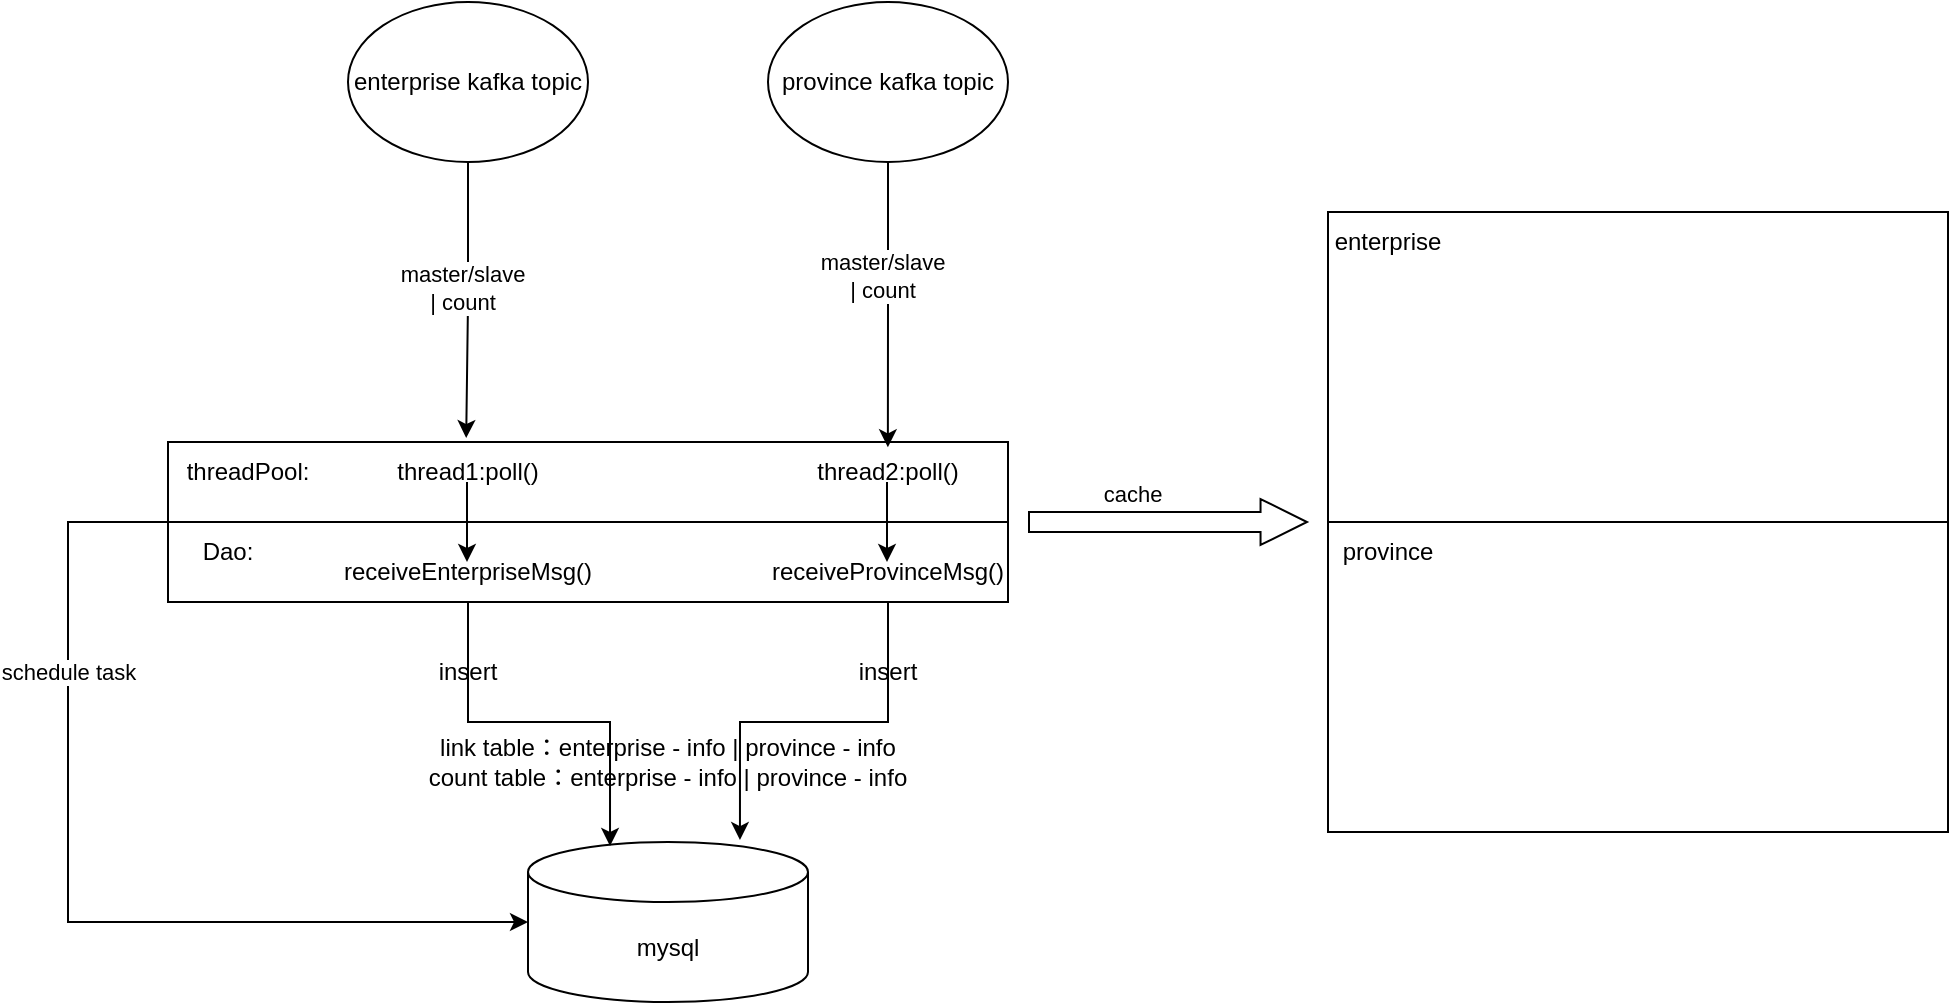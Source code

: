 <mxfile version="20.5.3" type="github">
  <diagram id="AL3O_xL7YQzq8grCgCo2" name="第 1 页">
    <mxGraphModel dx="1375" dy="762" grid="1" gridSize="10" guides="1" tooltips="1" connect="1" arrows="1" fold="1" page="1" pageScale="1" pageWidth="1654" pageHeight="2336" math="0" shadow="0">
      <root>
        <mxCell id="0" />
        <mxCell id="1" parent="0" />
        <mxCell id="YoZwcybYt3LhvjKQw7QA-45" style="edgeStyle=orthogonalEdgeStyle;rounded=0;orthogonalLoop=1;jettySize=auto;html=1;exitX=0.25;exitY=1;exitDx=0;exitDy=0;entryX=0;entryY=0.5;entryDx=0;entryDy=0;entryPerimeter=0;" edge="1" parent="1" source="YoZwcybYt3LhvjKQw7QA-3" target="YoZwcybYt3LhvjKQw7QA-21">
          <mxGeometry relative="1" as="geometry">
            <Array as="points">
              <mxPoint x="255" y="360" />
              <mxPoint x="100" y="360" />
              <mxPoint x="100" y="560" />
            </Array>
          </mxGeometry>
        </mxCell>
        <mxCell id="YoZwcybYt3LhvjKQw7QA-46" value="schedule task" style="edgeLabel;html=1;align=center;verticalAlign=middle;resizable=0;points=[];" vertex="1" connectable="0" parent="YoZwcybYt3LhvjKQw7QA-45">
          <mxGeometry x="-0.736" y="-2" relative="1" as="geometry">
            <mxPoint x="-113" y="77" as="offset" />
          </mxGeometry>
        </mxCell>
        <mxCell id="YoZwcybYt3LhvjKQw7QA-3" value="" style="rounded=0;whiteSpace=wrap;html=1;" vertex="1" parent="1">
          <mxGeometry x="150" y="320" width="420" height="80" as="geometry" />
        </mxCell>
        <mxCell id="YoZwcybYt3LhvjKQw7QA-8" style="edgeStyle=orthogonalEdgeStyle;rounded=0;orthogonalLoop=1;jettySize=auto;html=1;exitX=0.5;exitY=1;exitDx=0;exitDy=0;entryX=0.355;entryY=-0.025;entryDx=0;entryDy=0;entryPerimeter=0;" edge="1" parent="1" source="YoZwcybYt3LhvjKQw7QA-6" target="YoZwcybYt3LhvjKQw7QA-3">
          <mxGeometry relative="1" as="geometry">
            <mxPoint x="210" y="310" as="targetPoint" />
          </mxGeometry>
        </mxCell>
        <mxCell id="YoZwcybYt3LhvjKQw7QA-10" value="master/slave&lt;br&gt;| count" style="edgeLabel;html=1;align=center;verticalAlign=middle;resizable=0;points=[];" vertex="1" connectable="0" parent="YoZwcybYt3LhvjKQw7QA-8">
          <mxGeometry x="-0.095" y="-3" relative="1" as="geometry">
            <mxPoint as="offset" />
          </mxGeometry>
        </mxCell>
        <mxCell id="YoZwcybYt3LhvjKQw7QA-6" value="enterprise kafka topic" style="ellipse;whiteSpace=wrap;html=1;" vertex="1" parent="1">
          <mxGeometry x="240" y="100" width="120" height="80" as="geometry" />
        </mxCell>
        <mxCell id="YoZwcybYt3LhvjKQw7QA-9" style="edgeStyle=orthogonalEdgeStyle;rounded=0;orthogonalLoop=1;jettySize=auto;html=1;exitX=0.5;exitY=1;exitDx=0;exitDy=0;entryX=0.857;entryY=0.033;entryDx=0;entryDy=0;entryPerimeter=0;" edge="1" parent="1" source="YoZwcybYt3LhvjKQw7QA-7" target="YoZwcybYt3LhvjKQw7QA-3">
          <mxGeometry relative="1" as="geometry" />
        </mxCell>
        <mxCell id="YoZwcybYt3LhvjKQw7QA-11" value="master/slave&lt;br&gt;| count" style="edgeLabel;html=1;align=center;verticalAlign=middle;resizable=0;points=[];" vertex="1" connectable="0" parent="YoZwcybYt3LhvjKQw7QA-9">
          <mxGeometry x="-0.187" y="-3" relative="1" as="geometry">
            <mxPoint y="-1" as="offset" />
          </mxGeometry>
        </mxCell>
        <mxCell id="YoZwcybYt3LhvjKQw7QA-7" value="province kafka topic" style="ellipse;whiteSpace=wrap;html=1;" vertex="1" parent="1">
          <mxGeometry x="450" y="100" width="120" height="80" as="geometry" />
        </mxCell>
        <mxCell id="YoZwcybYt3LhvjKQw7QA-13" value="" style="endArrow=none;html=1;rounded=0;" edge="1" parent="1" target="YoZwcybYt3LhvjKQw7QA-3">
          <mxGeometry width="50" height="50" relative="1" as="geometry">
            <mxPoint x="150" y="360" as="sourcePoint" />
            <mxPoint x="200" y="310" as="targetPoint" />
            <Array as="points">
              <mxPoint x="520" y="360" />
            </Array>
          </mxGeometry>
        </mxCell>
        <mxCell id="YoZwcybYt3LhvjKQw7QA-19" value="thread1:poll()" style="text;html=1;strokeColor=none;fillColor=none;align=center;verticalAlign=middle;whiteSpace=wrap;rounded=0;" vertex="1" parent="1">
          <mxGeometry x="270" y="320" width="60" height="30" as="geometry" />
        </mxCell>
        <mxCell id="YoZwcybYt3LhvjKQw7QA-20" value="thread2:poll()" style="text;html=1;strokeColor=none;fillColor=none;align=center;verticalAlign=middle;whiteSpace=wrap;rounded=0;" vertex="1" parent="1">
          <mxGeometry x="480" y="320" width="60" height="30" as="geometry" />
        </mxCell>
        <mxCell id="YoZwcybYt3LhvjKQw7QA-21" value="mysql" style="shape=cylinder3;whiteSpace=wrap;html=1;boundedLbl=1;backgroundOutline=1;size=15;" vertex="1" parent="1">
          <mxGeometry x="330" y="520" width="140" height="80" as="geometry" />
        </mxCell>
        <mxCell id="YoZwcybYt3LhvjKQw7QA-22" value="threadPool:" style="text;html=1;strokeColor=none;fillColor=none;align=center;verticalAlign=middle;whiteSpace=wrap;rounded=0;" vertex="1" parent="1">
          <mxGeometry x="160" y="320" width="60" height="30" as="geometry" />
        </mxCell>
        <mxCell id="YoZwcybYt3LhvjKQw7QA-23" value="Dao:" style="text;html=1;strokeColor=none;fillColor=none;align=center;verticalAlign=middle;whiteSpace=wrap;rounded=0;" vertex="1" parent="1">
          <mxGeometry x="150" y="360" width="60" height="30" as="geometry" />
        </mxCell>
        <mxCell id="YoZwcybYt3LhvjKQw7QA-28" style="edgeStyle=orthogonalEdgeStyle;rounded=0;orthogonalLoop=1;jettySize=auto;html=1;exitX=0.5;exitY=1;exitDx=0;exitDy=0;entryX=0.293;entryY=0.025;entryDx=0;entryDy=0;entryPerimeter=0;" edge="1" parent="1" source="YoZwcybYt3LhvjKQw7QA-24" target="YoZwcybYt3LhvjKQw7QA-21">
          <mxGeometry relative="1" as="geometry" />
        </mxCell>
        <mxCell id="YoZwcybYt3LhvjKQw7QA-24" value="receiveEnterpriseMsg()" style="text;html=1;strokeColor=none;fillColor=none;align=center;verticalAlign=middle;whiteSpace=wrap;rounded=0;" vertex="1" parent="1">
          <mxGeometry x="270" y="370" width="60" height="30" as="geometry" />
        </mxCell>
        <mxCell id="YoZwcybYt3LhvjKQw7QA-25" value="" style="endArrow=classic;html=1;rounded=0;" edge="1" parent="1">
          <mxGeometry width="50" height="50" relative="1" as="geometry">
            <mxPoint x="299.5" y="340" as="sourcePoint" />
            <mxPoint x="299.5" y="380" as="targetPoint" />
          </mxGeometry>
        </mxCell>
        <mxCell id="YoZwcybYt3LhvjKQw7QA-26" value="" style="endArrow=classic;html=1;rounded=0;" edge="1" parent="1">
          <mxGeometry width="50" height="50" relative="1" as="geometry">
            <mxPoint x="509.5" y="340" as="sourcePoint" />
            <mxPoint x="509.5" y="380" as="targetPoint" />
          </mxGeometry>
        </mxCell>
        <mxCell id="YoZwcybYt3LhvjKQw7QA-29" style="edgeStyle=orthogonalEdgeStyle;rounded=0;orthogonalLoop=1;jettySize=auto;html=1;exitX=0.5;exitY=1;exitDx=0;exitDy=0;entryX=0.757;entryY=-0.012;entryDx=0;entryDy=0;entryPerimeter=0;" edge="1" parent="1" source="YoZwcybYt3LhvjKQw7QA-27" target="YoZwcybYt3LhvjKQw7QA-21">
          <mxGeometry relative="1" as="geometry" />
        </mxCell>
        <mxCell id="YoZwcybYt3LhvjKQw7QA-27" value="receiveProvinceMsg()" style="text;html=1;strokeColor=none;fillColor=none;align=center;verticalAlign=middle;whiteSpace=wrap;rounded=0;" vertex="1" parent="1">
          <mxGeometry x="480" y="370" width="60" height="30" as="geometry" />
        </mxCell>
        <mxCell id="YoZwcybYt3LhvjKQw7QA-30" value="insert" style="text;html=1;strokeColor=none;fillColor=none;align=center;verticalAlign=middle;whiteSpace=wrap;rounded=0;" vertex="1" parent="1">
          <mxGeometry x="270" y="420" width="60" height="30" as="geometry" />
        </mxCell>
        <mxCell id="YoZwcybYt3LhvjKQw7QA-31" value="insert" style="text;html=1;strokeColor=none;fillColor=none;align=center;verticalAlign=middle;whiteSpace=wrap;rounded=0;" vertex="1" parent="1">
          <mxGeometry x="480" y="420" width="60" height="30" as="geometry" />
        </mxCell>
        <mxCell id="YoZwcybYt3LhvjKQw7QA-33" value="link table：enterprise - info | province - info&lt;br&gt;count table：enterprise - info | province - info" style="text;html=1;strokeColor=none;fillColor=none;align=center;verticalAlign=middle;whiteSpace=wrap;rounded=0;" vertex="1" parent="1">
          <mxGeometry x="260" y="445" width="280" height="70" as="geometry" />
        </mxCell>
        <mxCell id="YoZwcybYt3LhvjKQw7QA-34" value="" style="shape=flexArrow;endArrow=classic;html=1;rounded=0;endWidth=12;endSize=7.41;" edge="1" parent="1">
          <mxGeometry width="50" height="50" relative="1" as="geometry">
            <mxPoint x="580" y="360" as="sourcePoint" />
            <mxPoint x="720" y="360" as="targetPoint" />
          </mxGeometry>
        </mxCell>
        <mxCell id="YoZwcybYt3LhvjKQw7QA-35" value="cache" style="edgeLabel;html=1;align=center;verticalAlign=middle;resizable=0;points=[];" vertex="1" connectable="0" parent="YoZwcybYt3LhvjKQw7QA-34">
          <mxGeometry x="-0.214" y="-4" relative="1" as="geometry">
            <mxPoint x="-3" y="-18" as="offset" />
          </mxGeometry>
        </mxCell>
        <mxCell id="YoZwcybYt3LhvjKQw7QA-36" value="" style="whiteSpace=wrap;html=1;aspect=fixed;" vertex="1" parent="1">
          <mxGeometry x="730" y="205" width="310" height="310" as="geometry" />
        </mxCell>
        <mxCell id="YoZwcybYt3LhvjKQw7QA-38" value="" style="endArrow=none;html=1;rounded=0;entryX=0;entryY=0.5;entryDx=0;entryDy=0;exitX=1;exitY=0.5;exitDx=0;exitDy=0;" edge="1" parent="1" source="YoZwcybYt3LhvjKQw7QA-36" target="YoZwcybYt3LhvjKQw7QA-36">
          <mxGeometry width="50" height="50" relative="1" as="geometry">
            <mxPoint x="630" y="500" as="sourcePoint" />
            <mxPoint x="680" y="450" as="targetPoint" />
          </mxGeometry>
        </mxCell>
        <mxCell id="YoZwcybYt3LhvjKQw7QA-42" value="enterprise" style="text;html=1;strokeColor=none;fillColor=none;align=center;verticalAlign=middle;whiteSpace=wrap;rounded=0;" vertex="1" parent="1">
          <mxGeometry x="730" y="205" width="60" height="30" as="geometry" />
        </mxCell>
        <mxCell id="YoZwcybYt3LhvjKQw7QA-43" value="province" style="text;html=1;strokeColor=none;fillColor=none;align=center;verticalAlign=middle;whiteSpace=wrap;rounded=0;" vertex="1" parent="1">
          <mxGeometry x="730" y="360" width="60" height="30" as="geometry" />
        </mxCell>
      </root>
    </mxGraphModel>
  </diagram>
</mxfile>
